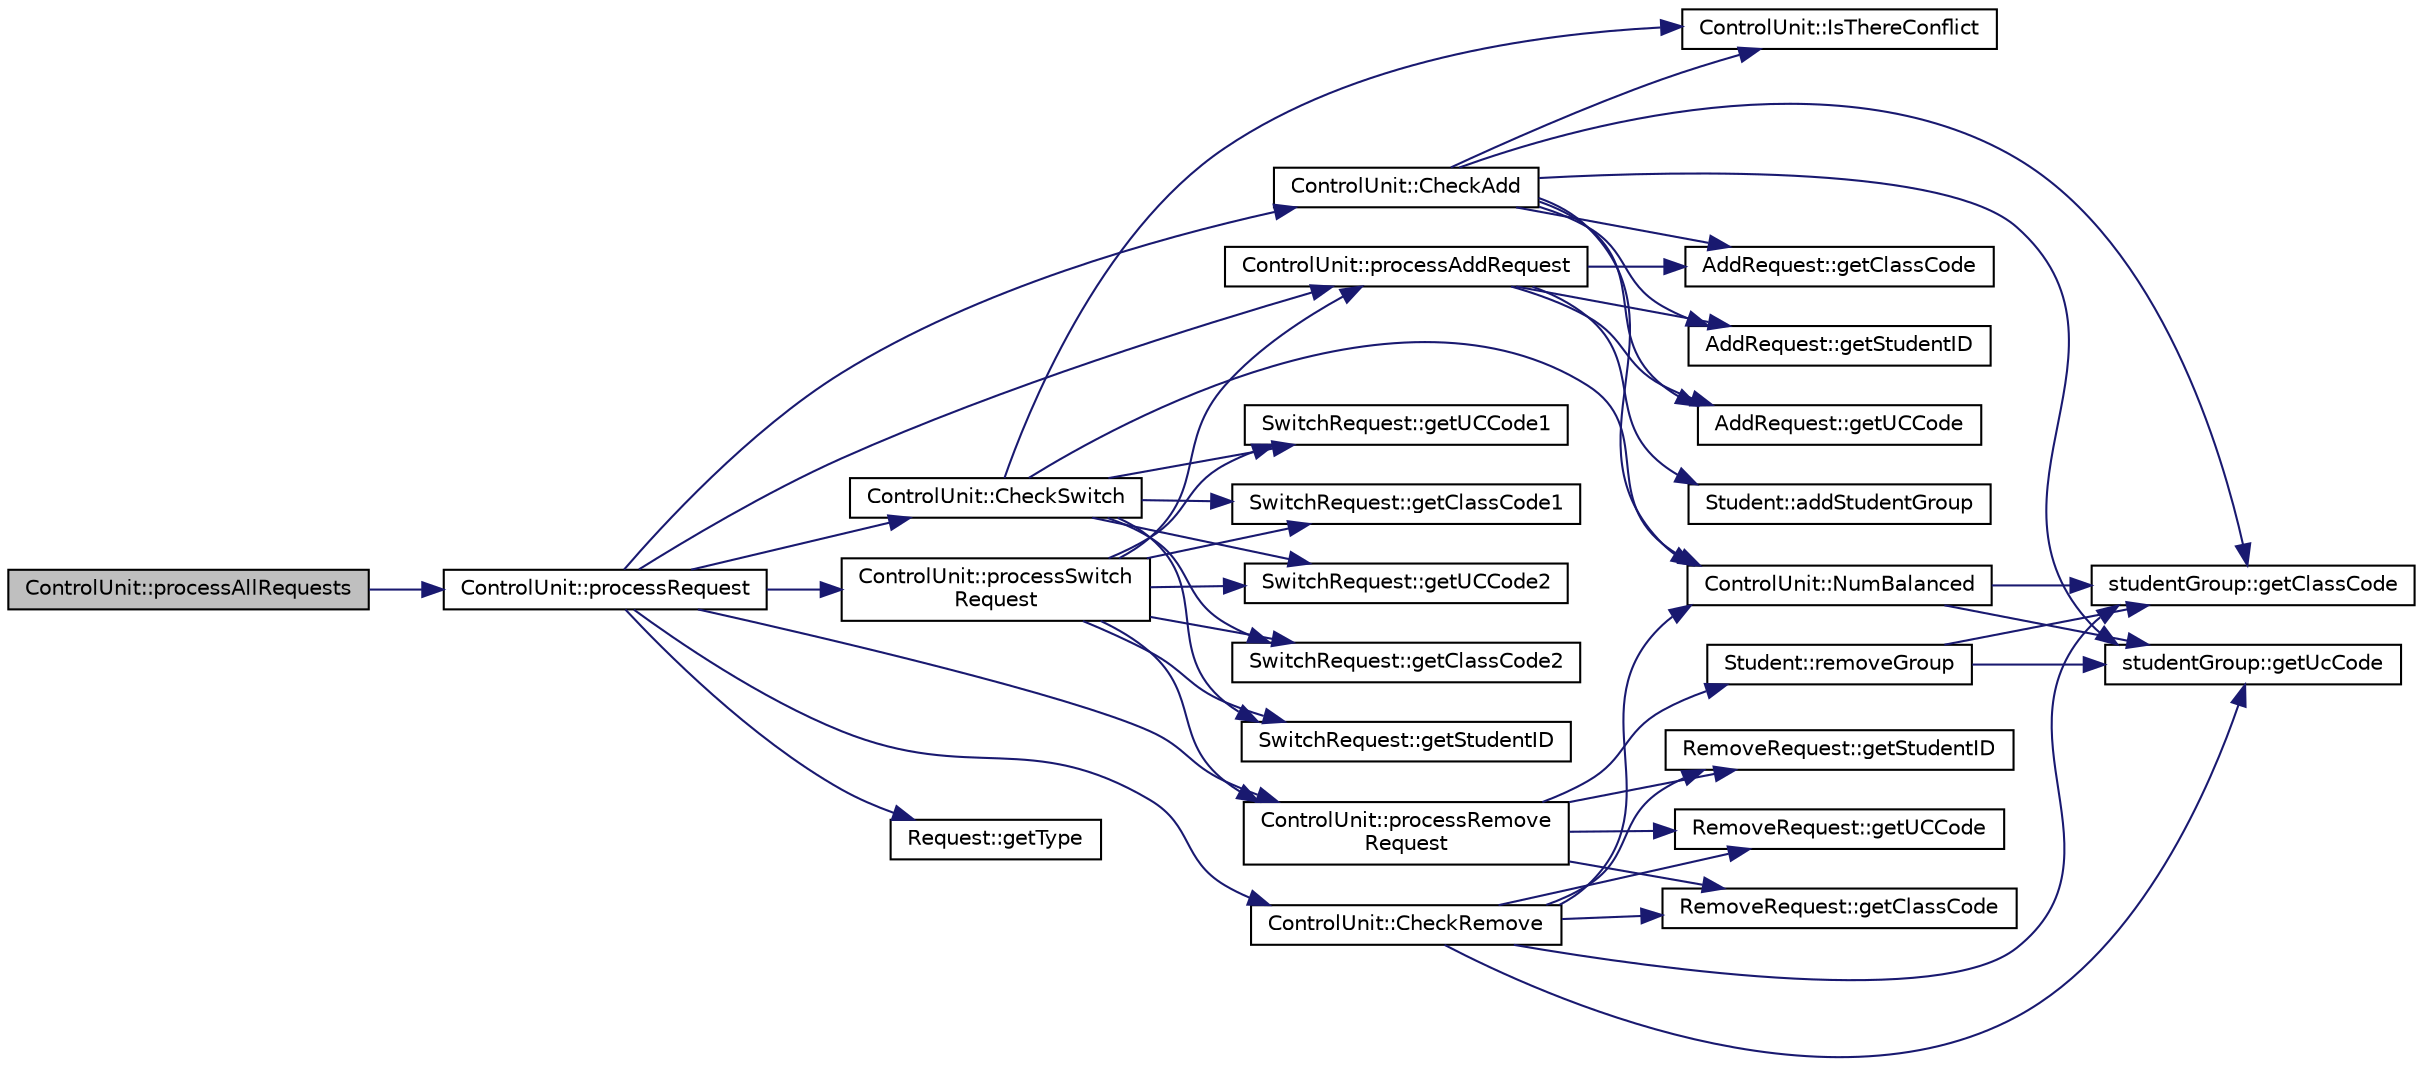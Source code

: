 digraph "ControlUnit::processAllRequests"
{
 // LATEX_PDF_SIZE
  edge [fontname="Helvetica",fontsize="10",labelfontname="Helvetica",labelfontsize="10"];
  node [fontname="Helvetica",fontsize="10",shape=record];
  rankdir="LR";
  Node1 [label="ControlUnit::processAllRequests",height=0.2,width=0.4,color="black", fillcolor="grey75", style="filled", fontcolor="black",tooltip="Processes all the requests awaiting to be processed."];
  Node1 -> Node2 [color="midnightblue",fontsize="10",style="solid"];
  Node2 [label="ControlUnit::processRequest",height=0.2,width=0.4,color="black", fillcolor="white", style="filled",URL="$class_control_unit.html#a2924882271e16a46a93b019ba709bf66",tooltip="Processes a request."];
  Node2 -> Node3 [color="midnightblue",fontsize="10",style="solid"];
  Node3 [label="ControlUnit::CheckAdd",height=0.2,width=0.4,color="black", fillcolor="white", style="filled",URL="$class_control_unit.html#aee98b9c11d79c8b97421631c38d146ba",tooltip="Checks if the request is possible."];
  Node3 -> Node4 [color="midnightblue",fontsize="10",style="solid"];
  Node4 [label="AddRequest::getClassCode",height=0.2,width=0.4,color="black", fillcolor="white", style="filled",URL="$class_add_request.html#af21b3550aff2b33a116dc1d8fae878e8",tooltip="Gets the class code."];
  Node3 -> Node5 [color="midnightblue",fontsize="10",style="solid"];
  Node5 [label="studentGroup::getClassCode",height=0.2,width=0.4,color="black", fillcolor="white", style="filled",URL="$classstudent_group.html#a378caaf4944f9c41e164c729e9dacaf7",tooltip="Gets the class code."];
  Node3 -> Node6 [color="midnightblue",fontsize="10",style="solid"];
  Node6 [label="AddRequest::getStudentID",height=0.2,width=0.4,color="black", fillcolor="white", style="filled",URL="$class_add_request.html#a8bf91870fe4add6e62dfb894acec4c2d",tooltip="Gets the student ID."];
  Node3 -> Node7 [color="midnightblue",fontsize="10",style="solid"];
  Node7 [label="AddRequest::getUCCode",height=0.2,width=0.4,color="black", fillcolor="white", style="filled",URL="$class_add_request.html#a115958c760847c2f820a412c7893f8cb",tooltip="Gets the course code."];
  Node3 -> Node8 [color="midnightblue",fontsize="10",style="solid"];
  Node8 [label="studentGroup::getUcCode",height=0.2,width=0.4,color="black", fillcolor="white", style="filled",URL="$classstudent_group.html#ad7c965a71b623d190fe73f2e95204478",tooltip="Gets the course code."];
  Node3 -> Node9 [color="midnightblue",fontsize="10",style="solid"];
  Node9 [label="ControlUnit::IsThereConflict",height=0.2,width=0.4,color="black", fillcolor="white", style="filled",URL="$class_control_unit.html#aa9d8dcb06d1c289d272bba0aabdefaab",tooltip="Detects conflicts in a schedule."];
  Node3 -> Node10 [color="midnightblue",fontsize="10",style="solid"];
  Node10 [label="ControlUnit::NumBalanced",height=0.2,width=0.4,color="black", fillcolor="white", style="filled",URL="$class_control_unit.html#a21f0f5455651e5704f43a8fb97c36441",tooltip="Checks the balance of the classes."];
  Node10 -> Node5 [color="midnightblue",fontsize="10",style="solid"];
  Node10 -> Node8 [color="midnightblue",fontsize="10",style="solid"];
  Node2 -> Node11 [color="midnightblue",fontsize="10",style="solid"];
  Node11 [label="ControlUnit::CheckRemove",height=0.2,width=0.4,color="black", fillcolor="white", style="filled",URL="$class_control_unit.html#ad99952f3adb654a83fc003e9d6eeff8f",tooltip="Checks if the request is possible."];
  Node11 -> Node12 [color="midnightblue",fontsize="10",style="solid"];
  Node12 [label="RemoveRequest::getClassCode",height=0.2,width=0.4,color="black", fillcolor="white", style="filled",URL="$class_remove_request.html#a236ae23e1cfadd5487837620ec99ca62",tooltip="Gets the class code."];
  Node11 -> Node5 [color="midnightblue",fontsize="10",style="solid"];
  Node11 -> Node13 [color="midnightblue",fontsize="10",style="solid"];
  Node13 [label="RemoveRequest::getStudentID",height=0.2,width=0.4,color="black", fillcolor="white", style="filled",URL="$class_remove_request.html#aabf0af724fe92030946ed4ed027cf0ec",tooltip="Gets the student ID."];
  Node11 -> Node14 [color="midnightblue",fontsize="10",style="solid"];
  Node14 [label="RemoveRequest::getUCCode",height=0.2,width=0.4,color="black", fillcolor="white", style="filled",URL="$class_remove_request.html#a0d704514e2c62900d719ed4045479ec0",tooltip="Gets the course code."];
  Node11 -> Node8 [color="midnightblue",fontsize="10",style="solid"];
  Node11 -> Node10 [color="midnightblue",fontsize="10",style="solid"];
  Node2 -> Node15 [color="midnightblue",fontsize="10",style="solid"];
  Node15 [label="ControlUnit::CheckSwitch",height=0.2,width=0.4,color="black", fillcolor="white", style="filled",URL="$class_control_unit.html#af5a3f6ddaf797f640f51a718d3d998bf",tooltip="Checks if the request is possible."];
  Node15 -> Node16 [color="midnightblue",fontsize="10",style="solid"];
  Node16 [label="SwitchRequest::getClassCode1",height=0.2,width=0.4,color="black", fillcolor="white", style="filled",URL="$class_switch_request.html#ae6406b56b79ccbf584915a5b0cdc6a29",tooltip="Gets the current class code."];
  Node15 -> Node17 [color="midnightblue",fontsize="10",style="solid"];
  Node17 [label="SwitchRequest::getClassCode2",height=0.2,width=0.4,color="black", fillcolor="white", style="filled",URL="$class_switch_request.html#a19d8125d008414c9ccac5348754ec352",tooltip="Gets the new class code."];
  Node15 -> Node18 [color="midnightblue",fontsize="10",style="solid"];
  Node18 [label="SwitchRequest::getStudentID",height=0.2,width=0.4,color="black", fillcolor="white", style="filled",URL="$class_switch_request.html#a663728c675735d1ec38039c76833365d",tooltip="Gets the student ID."];
  Node15 -> Node19 [color="midnightblue",fontsize="10",style="solid"];
  Node19 [label="SwitchRequest::getUCCode1",height=0.2,width=0.4,color="black", fillcolor="white", style="filled",URL="$class_switch_request.html#a3d324de71e953e8f913dacf1ed38d7be",tooltip="Gets the current course code."];
  Node15 -> Node20 [color="midnightblue",fontsize="10",style="solid"];
  Node20 [label="SwitchRequest::getUCCode2",height=0.2,width=0.4,color="black", fillcolor="white", style="filled",URL="$class_switch_request.html#aeb419b74fba465da8274314e287c8cce",tooltip="Gets the new course code."];
  Node15 -> Node9 [color="midnightblue",fontsize="10",style="solid"];
  Node15 -> Node10 [color="midnightblue",fontsize="10",style="solid"];
  Node2 -> Node21 [color="midnightblue",fontsize="10",style="solid"];
  Node21 [label="Request::getType",height=0.2,width=0.4,color="black", fillcolor="white", style="filled",URL="$class_request.html#a6af392e1e3f3c2fcb2acefc07524c4c4",tooltip="Gets the type of the request."];
  Node2 -> Node22 [color="midnightblue",fontsize="10",style="solid"];
  Node22 [label="ControlUnit::processAddRequest",height=0.2,width=0.4,color="black", fillcolor="white", style="filled",URL="$class_control_unit.html#ad7fce9a2ca5f917c9aa1d9cd01219087",tooltip="Processes a request of type add."];
  Node22 -> Node23 [color="midnightblue",fontsize="10",style="solid"];
  Node23 [label="Student::addStudentGroup",height=0.2,width=0.4,color="black", fillcolor="white", style="filled",URL="$class_student.html#a98446a5a0ac3c689799f68205a5ab054",tooltip="Adds a new class to the student."];
  Node22 -> Node4 [color="midnightblue",fontsize="10",style="solid"];
  Node22 -> Node6 [color="midnightblue",fontsize="10",style="solid"];
  Node22 -> Node7 [color="midnightblue",fontsize="10",style="solid"];
  Node2 -> Node24 [color="midnightblue",fontsize="10",style="solid"];
  Node24 [label="ControlUnit::processRemove\lRequest",height=0.2,width=0.4,color="black", fillcolor="white", style="filled",URL="$class_control_unit.html#a44bc485af0cde28556e02a2ba72ba20d",tooltip="Processes a request of type remove."];
  Node24 -> Node12 [color="midnightblue",fontsize="10",style="solid"];
  Node24 -> Node13 [color="midnightblue",fontsize="10",style="solid"];
  Node24 -> Node14 [color="midnightblue",fontsize="10",style="solid"];
  Node24 -> Node25 [color="midnightblue",fontsize="10",style="solid"];
  Node25 [label="Student::removeGroup",height=0.2,width=0.4,color="black", fillcolor="white", style="filled",URL="$class_student.html#a63083726dbf48d8e100c00f404e917b1",tooltip="Removes a class from the student."];
  Node25 -> Node5 [color="midnightblue",fontsize="10",style="solid"];
  Node25 -> Node8 [color="midnightblue",fontsize="10",style="solid"];
  Node2 -> Node26 [color="midnightblue",fontsize="10",style="solid"];
  Node26 [label="ControlUnit::processSwitch\lRequest",height=0.2,width=0.4,color="black", fillcolor="white", style="filled",URL="$class_control_unit.html#a9cb160b5255192632fb43668fe8758e4",tooltip="Processes a request of type switch."];
  Node26 -> Node16 [color="midnightblue",fontsize="10",style="solid"];
  Node26 -> Node17 [color="midnightblue",fontsize="10",style="solid"];
  Node26 -> Node18 [color="midnightblue",fontsize="10",style="solid"];
  Node26 -> Node19 [color="midnightblue",fontsize="10",style="solid"];
  Node26 -> Node20 [color="midnightblue",fontsize="10",style="solid"];
  Node26 -> Node22 [color="midnightblue",fontsize="10",style="solid"];
  Node26 -> Node24 [color="midnightblue",fontsize="10",style="solid"];
}
